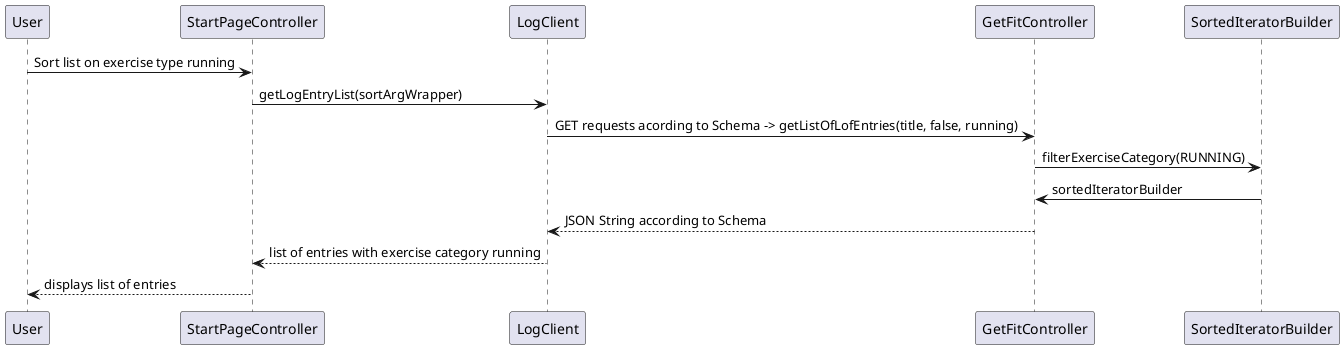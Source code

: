 @startuml

User -> StartPageController: Sort list on exercise type running

StartPageController -> LogClient: getLogEntryList(sortArgWrapper)

LogClient -> GetFitController: GET requests acording to Schema -> getListOfLofEntries(title, false, running) 

GetFitController -> SortedIteratorBuilder: filterExerciseCategory(RUNNING)

SortedIteratorBuilder -> GetFitController: sortedIteratorBuilder

GetFitController --> LogClient: JSON String according to Schema 

LogClient --> StartPageController: list of entries with exercise category running

StartPageController --> User: displays list of entries

@enduml